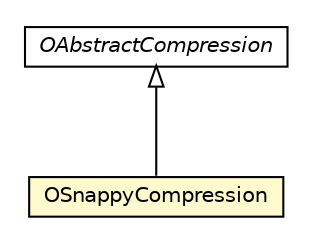 #!/usr/local/bin/dot
#
# Class diagram 
# Generated by UMLGraph version R5_6-24-gf6e263 (http://www.umlgraph.org/)
#

digraph G {
	edge [fontname="Helvetica",fontsize=10,labelfontname="Helvetica",labelfontsize=10];
	node [fontname="Helvetica",fontsize=10,shape=plaintext];
	nodesep=0.25;
	ranksep=0.5;
	// com.orientechnologies.orient.core.compression.impl.OSnappyCompression
	c3959929 [label=<<table title="com.orientechnologies.orient.core.compression.impl.OSnappyCompression" border="0" cellborder="1" cellspacing="0" cellpadding="2" port="p" bgcolor="lemonChiffon" href="./OSnappyCompression.html">
		<tr><td><table border="0" cellspacing="0" cellpadding="1">
<tr><td align="center" balign="center"> OSnappyCompression </td></tr>
		</table></td></tr>
		</table>>, URL="./OSnappyCompression.html", fontname="Helvetica", fontcolor="black", fontsize=10.0];
	// com.orientechnologies.orient.core.compression.impl.OAbstractCompression
	c3959935 [label=<<table title="com.orientechnologies.orient.core.compression.impl.OAbstractCompression" border="0" cellborder="1" cellspacing="0" cellpadding="2" port="p" href="./OAbstractCompression.html">
		<tr><td><table border="0" cellspacing="0" cellpadding="1">
<tr><td align="center" balign="center"><font face="Helvetica-Oblique"> OAbstractCompression </font></td></tr>
		</table></td></tr>
		</table>>, URL="./OAbstractCompression.html", fontname="Helvetica", fontcolor="black", fontsize=10.0];
	//com.orientechnologies.orient.core.compression.impl.OSnappyCompression extends com.orientechnologies.orient.core.compression.impl.OAbstractCompression
	c3959935:p -> c3959929:p [dir=back,arrowtail=empty];
}

